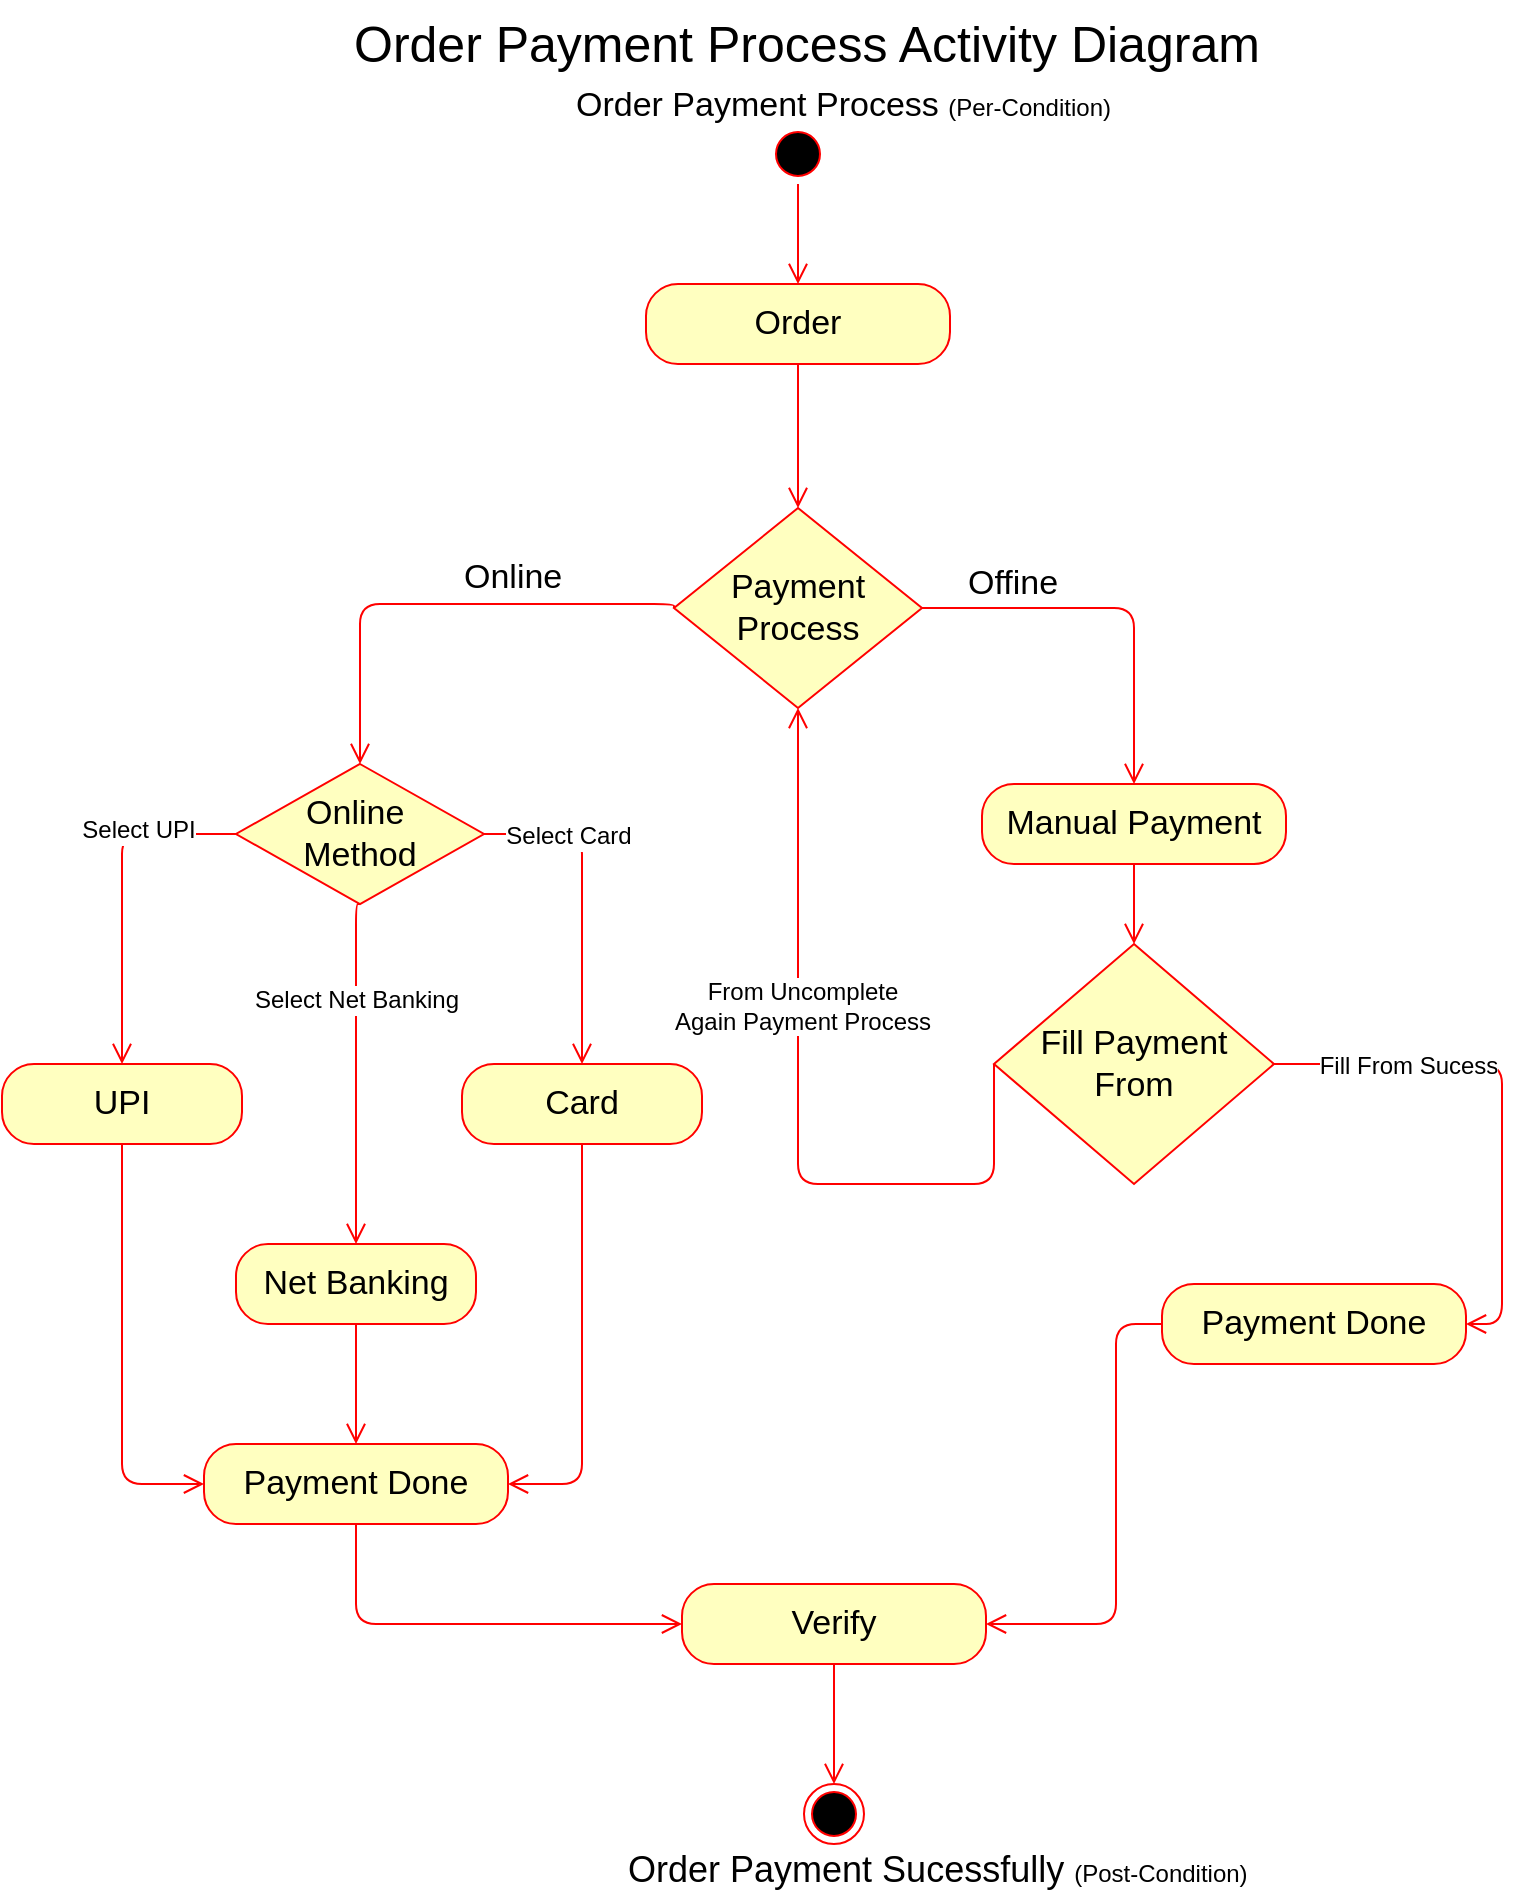 <mxfile version="12.1.7" type="device" pages="1"><diagram id="35czrcE9itBftFeCuuiv" name="Page-1"><mxGraphModel dx="1092" dy="846" grid="1" gridSize="10" guides="1" tooltips="1" connect="1" arrows="1" fold="1" page="1" pageScale="1" pageWidth="827" pageHeight="1169" math="0" shadow="0"><root><mxCell id="0"/><mxCell id="1" parent="0"/><mxCell id="nS1_0a5zu3DYtLN07P7_-67" value="" style="group" vertex="1" connectable="0" parent="1"><mxGeometry x="30" y="40" width="750" height="938" as="geometry"/></mxCell><mxCell id="nS1_0a5zu3DYtLN07P7_-1" value="" style="ellipse;html=1;shape=startState;fillColor=#000000;strokeColor=#ff0000;" vertex="1" parent="nS1_0a5zu3DYtLN07P7_-67"><mxGeometry x="383" y="58" width="30" height="30" as="geometry"/></mxCell><mxCell id="nS1_0a5zu3DYtLN07P7_-2" value="" style="edgeStyle=orthogonalEdgeStyle;html=1;verticalAlign=bottom;endArrow=open;endSize=8;strokeColor=#ff0000;entryX=0.5;entryY=0;entryDx=0;entryDy=0;" edge="1" source="nS1_0a5zu3DYtLN07P7_-1" parent="nS1_0a5zu3DYtLN07P7_-67" target="nS1_0a5zu3DYtLN07P7_-3"><mxGeometry relative="1" as="geometry"><mxPoint x="398" y="138" as="targetPoint"/></mxGeometry></mxCell><mxCell id="nS1_0a5zu3DYtLN07P7_-3" value="&lt;font style=&quot;font-size: 17px&quot;&gt;Order&lt;/font&gt;" style="rounded=1;whiteSpace=wrap;html=1;arcSize=40;fontColor=#000000;fillColor=#ffffc0;strokeColor=#ff0000;" vertex="1" parent="nS1_0a5zu3DYtLN07P7_-67"><mxGeometry x="322" y="138" width="152" height="40" as="geometry"/></mxCell><mxCell id="nS1_0a5zu3DYtLN07P7_-4" value="" style="edgeStyle=orthogonalEdgeStyle;html=1;verticalAlign=bottom;endArrow=open;endSize=8;strokeColor=#ff0000;entryX=0.5;entryY=0;entryDx=0;entryDy=0;" edge="1" source="nS1_0a5zu3DYtLN07P7_-3" parent="nS1_0a5zu3DYtLN07P7_-67" target="nS1_0a5zu3DYtLN07P7_-5"><mxGeometry relative="1" as="geometry"><mxPoint x="398" y="238" as="targetPoint"/></mxGeometry></mxCell><mxCell id="nS1_0a5zu3DYtLN07P7_-5" value="&lt;font style=&quot;font-size: 17px&quot;&gt;Payment&lt;br&gt;Process&lt;/font&gt;" style="rhombus;whiteSpace=wrap;html=1;fillColor=#ffffc0;strokeColor=#ff0000;" vertex="1" parent="nS1_0a5zu3DYtLN07P7_-67"><mxGeometry x="336" y="250" width="124" height="100" as="geometry"/></mxCell><mxCell id="nS1_0a5zu3DYtLN07P7_-6" value="&lt;font style=&quot;font-size: 17px&quot;&gt;Offine&lt;/font&gt;" style="edgeStyle=orthogonalEdgeStyle;html=1;align=left;verticalAlign=bottom;endArrow=open;endSize=8;strokeColor=#ff0000;entryX=0.5;entryY=0;entryDx=0;entryDy=0;" edge="1" source="nS1_0a5zu3DYtLN07P7_-5" parent="nS1_0a5zu3DYtLN07P7_-67" target="nS1_0a5zu3DYtLN07P7_-45"><mxGeometry x="-0.789" relative="1" as="geometry"><mxPoint x="560" y="378" as="targetPoint"/><mxPoint as="offset"/></mxGeometry></mxCell><mxCell id="nS1_0a5zu3DYtLN07P7_-7" value="&lt;font style=&quot;font-size: 17px&quot;&gt;Online&lt;/font&gt;" style="edgeStyle=orthogonalEdgeStyle;html=1;align=left;verticalAlign=top;endArrow=open;endSize=8;strokeColor=#ff0000;exitX=0;exitY=0.5;exitDx=0;exitDy=0;entryX=0.5;entryY=0;entryDx=0;entryDy=0;" edge="1" source="nS1_0a5zu3DYtLN07P7_-5" parent="nS1_0a5zu3DYtLN07P7_-67" target="nS1_0a5zu3DYtLN07P7_-33"><mxGeometry x="-0.084" y="-30" relative="1" as="geometry"><mxPoint x="190" y="388" as="targetPoint"/><Array as="points"><mxPoint x="179" y="298"/></Array><mxPoint as="offset"/></mxGeometry></mxCell><mxCell id="nS1_0a5zu3DYtLN07P7_-14" value="&lt;font style=&quot;font-size: 17px&quot;&gt;UPI&lt;/font&gt;" style="rounded=1;whiteSpace=wrap;html=1;arcSize=40;fontColor=#000000;fillColor=#ffffc0;strokeColor=#ff0000;" vertex="1" parent="nS1_0a5zu3DYtLN07P7_-67"><mxGeometry y="528" width="120" height="40" as="geometry"/></mxCell><mxCell id="nS1_0a5zu3DYtLN07P7_-15" value="" style="edgeStyle=orthogonalEdgeStyle;html=1;verticalAlign=bottom;endArrow=open;endSize=8;strokeColor=#ff0000;entryX=0;entryY=0.5;entryDx=0;entryDy=0;" edge="1" source="nS1_0a5zu3DYtLN07P7_-14" parent="nS1_0a5zu3DYtLN07P7_-67" target="nS1_0a5zu3DYtLN07P7_-35"><mxGeometry relative="1" as="geometry"><mxPoint x="61" y="703" as="targetPoint"/></mxGeometry></mxCell><mxCell id="nS1_0a5zu3DYtLN07P7_-16" value="&lt;font style=&quot;font-size: 17px&quot;&gt;Net Banking&lt;/font&gt;" style="rounded=1;whiteSpace=wrap;html=1;arcSize=40;fontColor=#000000;fillColor=#ffffc0;strokeColor=#ff0000;" vertex="1" parent="nS1_0a5zu3DYtLN07P7_-67"><mxGeometry x="117" y="618" width="120" height="40" as="geometry"/></mxCell><mxCell id="nS1_0a5zu3DYtLN07P7_-18" value="&lt;font style=&quot;font-size: 17px&quot;&gt;Card&lt;/font&gt;" style="rounded=1;whiteSpace=wrap;html=1;arcSize=40;fontColor=#000000;fillColor=#ffffc0;strokeColor=#ff0000;" vertex="1" parent="nS1_0a5zu3DYtLN07P7_-67"><mxGeometry x="230" y="528" width="120" height="40" as="geometry"/></mxCell><mxCell id="nS1_0a5zu3DYtLN07P7_-19" value="" style="edgeStyle=orthogonalEdgeStyle;html=1;verticalAlign=bottom;endArrow=open;endSize=8;strokeColor=#ff0000;entryX=1;entryY=0.5;entryDx=0;entryDy=0;" edge="1" parent="nS1_0a5zu3DYtLN07P7_-67" target="nS1_0a5zu3DYtLN07P7_-35"><mxGeometry relative="1" as="geometry"><mxPoint x="291" y="701" as="targetPoint"/><mxPoint x="290" y="568" as="sourcePoint"/><Array as="points"><mxPoint x="290" y="738"/></Array></mxGeometry></mxCell><mxCell id="nS1_0a5zu3DYtLN07P7_-33" value="&lt;span style=&quot;font-size: 17px&quot;&gt;Online&amp;nbsp;&lt;br&gt;&lt;/span&gt;&lt;font style=&quot;font-size: 17px&quot;&gt;Method&lt;/font&gt;" style="rhombus;whiteSpace=wrap;html=1;fillColor=#ffffc0;strokeColor=#ff0000;" vertex="1" parent="nS1_0a5zu3DYtLN07P7_-67"><mxGeometry x="117" y="378" width="124" height="70" as="geometry"/></mxCell><mxCell id="nS1_0a5zu3DYtLN07P7_-10" value="" style="edgeStyle=orthogonalEdgeStyle;html=1;verticalAlign=bottom;endArrow=open;endSize=8;strokeColor=#ff0000;exitX=0;exitY=0.5;exitDx=0;exitDy=0;entryX=0.5;entryY=0;entryDx=0;entryDy=0;" edge="1" parent="nS1_0a5zu3DYtLN07P7_-67" source="nS1_0a5zu3DYtLN07P7_-33" target="nS1_0a5zu3DYtLN07P7_-14"><mxGeometry relative="1" as="geometry"><mxPoint x="60" y="518" as="targetPoint"/><mxPoint x="105" y="438" as="sourcePoint"/><Array as="points"><mxPoint x="60" y="413"/></Array></mxGeometry></mxCell><mxCell id="nS1_0a5zu3DYtLN07P7_-40" value="Select UPI" style="text;html=1;resizable=0;points=[];align=center;verticalAlign=middle;labelBackgroundColor=#ffffff;" vertex="1" connectable="0" parent="nS1_0a5zu3DYtLN07P7_-10"><mxGeometry x="-0.43" y="-2" relative="1" as="geometry"><mxPoint as="offset"/></mxGeometry></mxCell><mxCell id="nS1_0a5zu3DYtLN07P7_-9" value="" style="edgeStyle=orthogonalEdgeStyle;html=1;verticalAlign=bottom;endArrow=open;endSize=8;strokeColor=#ff0000;entryX=0.5;entryY=0;entryDx=0;entryDy=0;exitX=0.5;exitY=1;exitDx=0;exitDy=0;" edge="1" source="nS1_0a5zu3DYtLN07P7_-33" parent="nS1_0a5zu3DYtLN07P7_-67" target="nS1_0a5zu3DYtLN07P7_-16"><mxGeometry relative="1" as="geometry"><mxPoint x="181" y="588" as="targetPoint"/><mxPoint x="181" y="458" as="sourcePoint"/><Array as="points"><mxPoint x="177" y="448"/></Array></mxGeometry></mxCell><mxCell id="nS1_0a5zu3DYtLN07P7_-42" value="Select Net Banking" style="text;html=1;resizable=0;points=[];align=center;verticalAlign=middle;labelBackgroundColor=#ffffff;" vertex="1" connectable="0" parent="nS1_0a5zu3DYtLN07P7_-9"><mxGeometry x="-0.419" relative="1" as="geometry"><mxPoint as="offset"/></mxGeometry></mxCell><mxCell id="nS1_0a5zu3DYtLN07P7_-13" value="" style="edgeStyle=orthogonalEdgeStyle;html=1;verticalAlign=bottom;endArrow=open;endSize=8;strokeColor=#ff0000;entryX=0.5;entryY=0;entryDx=0;entryDy=0;exitX=1;exitY=0.5;exitDx=0;exitDy=0;" edge="1" parent="nS1_0a5zu3DYtLN07P7_-67" source="nS1_0a5zu3DYtLN07P7_-33" target="nS1_0a5zu3DYtLN07P7_-18"><mxGeometry relative="1" as="geometry"><mxPoint x="290" y="548" as="targetPoint"/><mxPoint x="257" y="438" as="sourcePoint"/></mxGeometry></mxCell><mxCell id="nS1_0a5zu3DYtLN07P7_-41" value="Select Card" style="text;html=1;resizable=0;points=[];align=center;verticalAlign=middle;labelBackgroundColor=#ffffff;" vertex="1" connectable="0" parent="nS1_0a5zu3DYtLN07P7_-13"><mxGeometry x="-0.488" y="-1" relative="1" as="geometry"><mxPoint as="offset"/></mxGeometry></mxCell><mxCell id="nS1_0a5zu3DYtLN07P7_-35" value="&lt;font style=&quot;font-size: 17px&quot;&gt;Payment Done&lt;/font&gt;" style="rounded=1;whiteSpace=wrap;html=1;arcSize=40;fontColor=#000000;fillColor=#ffffc0;strokeColor=#ff0000;" vertex="1" parent="nS1_0a5zu3DYtLN07P7_-67"><mxGeometry x="101" y="718" width="152" height="40" as="geometry"/></mxCell><mxCell id="nS1_0a5zu3DYtLN07P7_-36" value="" style="edgeStyle=orthogonalEdgeStyle;html=1;verticalAlign=bottom;endArrow=open;endSize=8;strokeColor=#ff0000;exitX=0.5;exitY=1;exitDx=0;exitDy=0;entryX=0.5;entryY=0;entryDx=0;entryDy=0;" edge="1" parent="nS1_0a5zu3DYtLN07P7_-67" source="nS1_0a5zu3DYtLN07P7_-16" target="nS1_0a5zu3DYtLN07P7_-35"><mxGeometry relative="1" as="geometry"><mxPoint x="177" y="758" as="targetPoint"/><mxPoint x="177" y="668" as="sourcePoint"/><Array as="points"/></mxGeometry></mxCell><mxCell id="nS1_0a5zu3DYtLN07P7_-38" value="" style="edgeStyle=orthogonalEdgeStyle;html=1;verticalAlign=bottom;endArrow=open;endSize=8;strokeColor=#ff0000;exitX=0.5;exitY=1;exitDx=0;exitDy=0;entryX=0;entryY=0.5;entryDx=0;entryDy=0;" edge="1" parent="nS1_0a5zu3DYtLN07P7_-67" source="nS1_0a5zu3DYtLN07P7_-35" target="nS1_0a5zu3DYtLN07P7_-43"><mxGeometry relative="1" as="geometry"><mxPoint x="176" y="838" as="targetPoint"/><mxPoint x="176" y="778" as="sourcePoint"/><Array as="points"><mxPoint x="177" y="808"/></Array></mxGeometry></mxCell><mxCell id="nS1_0a5zu3DYtLN07P7_-43" value="&lt;font style=&quot;font-size: 17px&quot;&gt;Verify&lt;/font&gt;" style="rounded=1;whiteSpace=wrap;html=1;arcSize=40;fontColor=#000000;fillColor=#ffffc0;strokeColor=#ff0000;" vertex="1" parent="nS1_0a5zu3DYtLN07P7_-67"><mxGeometry x="340" y="788" width="152" height="40" as="geometry"/></mxCell><mxCell id="nS1_0a5zu3DYtLN07P7_-45" value="&lt;font style=&quot;font-size: 17px&quot;&gt;Manual Payment&lt;/font&gt;" style="rounded=1;whiteSpace=wrap;html=1;arcSize=40;fontColor=#000000;fillColor=#ffffc0;strokeColor=#ff0000;" vertex="1" parent="nS1_0a5zu3DYtLN07P7_-67"><mxGeometry x="490" y="388" width="152" height="40" as="geometry"/></mxCell><mxCell id="nS1_0a5zu3DYtLN07P7_-46" value="&lt;span style=&quot;font-size: 17px&quot;&gt;&amp;nbsp;Fill Payment&amp;nbsp;&lt;br&gt;From&lt;br&gt;&lt;/span&gt;" style="rhombus;whiteSpace=wrap;html=1;fillColor=#ffffc0;strokeColor=#ff0000;" vertex="1" parent="nS1_0a5zu3DYtLN07P7_-67"><mxGeometry x="496" y="468" width="140" height="120" as="geometry"/></mxCell><mxCell id="nS1_0a5zu3DYtLN07P7_-47" value="" style="edgeStyle=orthogonalEdgeStyle;html=1;verticalAlign=bottom;endArrow=open;endSize=8;strokeColor=#ff0000;exitX=1;exitY=0.5;exitDx=0;exitDy=0;entryX=1;entryY=0.5;entryDx=0;entryDy=0;" edge="1" parent="nS1_0a5zu3DYtLN07P7_-67" source="nS1_0a5zu3DYtLN07P7_-46" target="nS1_0a5zu3DYtLN07P7_-49"><mxGeometry relative="1" as="geometry"><mxPoint x="750" y="668" as="targetPoint"/><mxPoint x="660" y="528" as="sourcePoint"/><Array as="points"><mxPoint x="750" y="528"/><mxPoint x="750" y="658"/></Array></mxGeometry></mxCell><mxCell id="nS1_0a5zu3DYtLN07P7_-48" value="Fill From Sucess" style="text;html=1;resizable=0;points=[];align=center;verticalAlign=middle;labelBackgroundColor=#ffffff;" vertex="1" connectable="0" parent="nS1_0a5zu3DYtLN07P7_-47"><mxGeometry x="-0.488" y="-1" relative="1" as="geometry"><mxPoint as="offset"/></mxGeometry></mxCell><mxCell id="nS1_0a5zu3DYtLN07P7_-49" value="&lt;font style=&quot;font-size: 17px&quot;&gt;Payment Done&lt;/font&gt;" style="rounded=1;whiteSpace=wrap;html=1;arcSize=40;fontColor=#000000;fillColor=#ffffc0;strokeColor=#ff0000;" vertex="1" parent="nS1_0a5zu3DYtLN07P7_-67"><mxGeometry x="580" y="638" width="152" height="40" as="geometry"/></mxCell><mxCell id="nS1_0a5zu3DYtLN07P7_-50" value="" style="edgeStyle=orthogonalEdgeStyle;html=1;verticalAlign=bottom;endArrow=open;endSize=8;strokeColor=#ff0000;entryX=0.5;entryY=0;entryDx=0;entryDy=0;startSize=1;jumpSize=2;exitX=0.5;exitY=1;exitDx=0;exitDy=0;" edge="1" parent="nS1_0a5zu3DYtLN07P7_-67" source="nS1_0a5zu3DYtLN07P7_-45" target="nS1_0a5zu3DYtLN07P7_-46"><mxGeometry relative="1" as="geometry"><mxPoint x="571" y="468" as="targetPoint"/><mxPoint x="571" y="428" as="sourcePoint"/></mxGeometry></mxCell><mxCell id="nS1_0a5zu3DYtLN07P7_-52" value="" style="edgeStyle=orthogonalEdgeStyle;html=1;verticalAlign=bottom;endArrow=open;endSize=8;strokeColor=#ff0000;exitX=0;exitY=0.5;exitDx=0;exitDy=0;entryX=0.5;entryY=1;entryDx=0;entryDy=0;" edge="1" parent="nS1_0a5zu3DYtLN07P7_-67" source="nS1_0a5zu3DYtLN07P7_-46" target="nS1_0a5zu3DYtLN07P7_-5"><mxGeometry relative="1" as="geometry"><mxPoint x="486" y="703" as="targetPoint"/><mxPoint x="390" y="573" as="sourcePoint"/><Array as="points"><mxPoint x="496" y="588"/><mxPoint x="398" y="588"/></Array></mxGeometry></mxCell><mxCell id="nS1_0a5zu3DYtLN07P7_-55" value="From Uncomplete&lt;br&gt;Again Payment Process" style="text;html=1;resizable=0;points=[];align=center;verticalAlign=middle;labelBackgroundColor=#ffffff;" vertex="1" connectable="0" parent="nS1_0a5zu3DYtLN07P7_-52"><mxGeometry x="0.251" y="-2" relative="1" as="geometry"><mxPoint as="offset"/></mxGeometry></mxCell><mxCell id="nS1_0a5zu3DYtLN07P7_-56" value="" style="edgeStyle=orthogonalEdgeStyle;html=1;verticalAlign=bottom;endArrow=open;endSize=8;strokeColor=#ff0000;entryX=1;entryY=0.5;entryDx=0;entryDy=0;exitX=0;exitY=0.5;exitDx=0;exitDy=0;" edge="1" parent="nS1_0a5zu3DYtLN07P7_-67" source="nS1_0a5zu3DYtLN07P7_-49" target="nS1_0a5zu3DYtLN07P7_-43"><mxGeometry relative="1" as="geometry"><mxPoint x="520" y="828" as="targetPoint"/><mxPoint x="557" y="658" as="sourcePoint"/><Array as="points"><mxPoint x="557" y="658"/><mxPoint x="557" y="808"/></Array></mxGeometry></mxCell><mxCell id="nS1_0a5zu3DYtLN07P7_-57" value="" style="ellipse;html=1;shape=endState;fillColor=#000000;strokeColor=#ff0000;" vertex="1" parent="nS1_0a5zu3DYtLN07P7_-67"><mxGeometry x="401" y="888" width="30" height="30" as="geometry"/></mxCell><mxCell id="nS1_0a5zu3DYtLN07P7_-58" value="" style="edgeStyle=orthogonalEdgeStyle;html=1;verticalAlign=bottom;endArrow=open;endSize=8;strokeColor=#ff0000;entryX=0.5;entryY=0;entryDx=0;entryDy=0;exitX=0.5;exitY=1;exitDx=0;exitDy=0;" edge="1" parent="nS1_0a5zu3DYtLN07P7_-67" source="nS1_0a5zu3DYtLN07P7_-43" target="nS1_0a5zu3DYtLN07P7_-57"><mxGeometry relative="1" as="geometry"><mxPoint x="416" y="908" as="targetPoint"/><mxPoint x="416" y="838" as="sourcePoint"/></mxGeometry></mxCell><mxCell id="nS1_0a5zu3DYtLN07P7_-59" value="&lt;font style=&quot;font-size: 17px&quot;&gt;Order Payment Process &lt;/font&gt;&lt;font&gt;&lt;font style=&quot;font-size: 12px&quot;&gt;(&lt;/font&gt;&lt;span style=&quot;font-size: 12px&quot;&gt;Per-Condition)&lt;/span&gt;&lt;br&gt;&lt;/font&gt;" style="text;html=1;resizable=0;points=[];autosize=1;align=left;verticalAlign=top;spacingTop=-4;shadow=1;" vertex="1" parent="nS1_0a5zu3DYtLN07P7_-67"><mxGeometry x="285" y="36" width="280" height="20" as="geometry"/></mxCell><mxCell id="nS1_0a5zu3DYtLN07P7_-60" value="&lt;font style=&quot;font-size: 18px&quot;&gt;Order Payment Sucessfully&amp;nbsp;&lt;/font&gt;(Post-Condition)" style="text;html=1;resizable=0;points=[];autosize=1;align=left;verticalAlign=top;spacingTop=-4;shadow=1;" vertex="1" parent="nS1_0a5zu3DYtLN07P7_-67"><mxGeometry x="311" y="918" width="330" height="20" as="geometry"/></mxCell><mxCell id="nS1_0a5zu3DYtLN07P7_-62" value="&lt;font style=&quot;font-size: 25px&quot;&gt;Order Payment Process Activity Diagram&lt;/font&gt;" style="text;html=1;resizable=0;points=[];autosize=1;align=left;verticalAlign=middle;spacingTop=-4;shadow=1;" vertex="1" parent="nS1_0a5zu3DYtLN07P7_-67"><mxGeometry x="173.5" width="479" height="38" as="geometry"/></mxCell></root></mxGraphModel></diagram></mxfile>